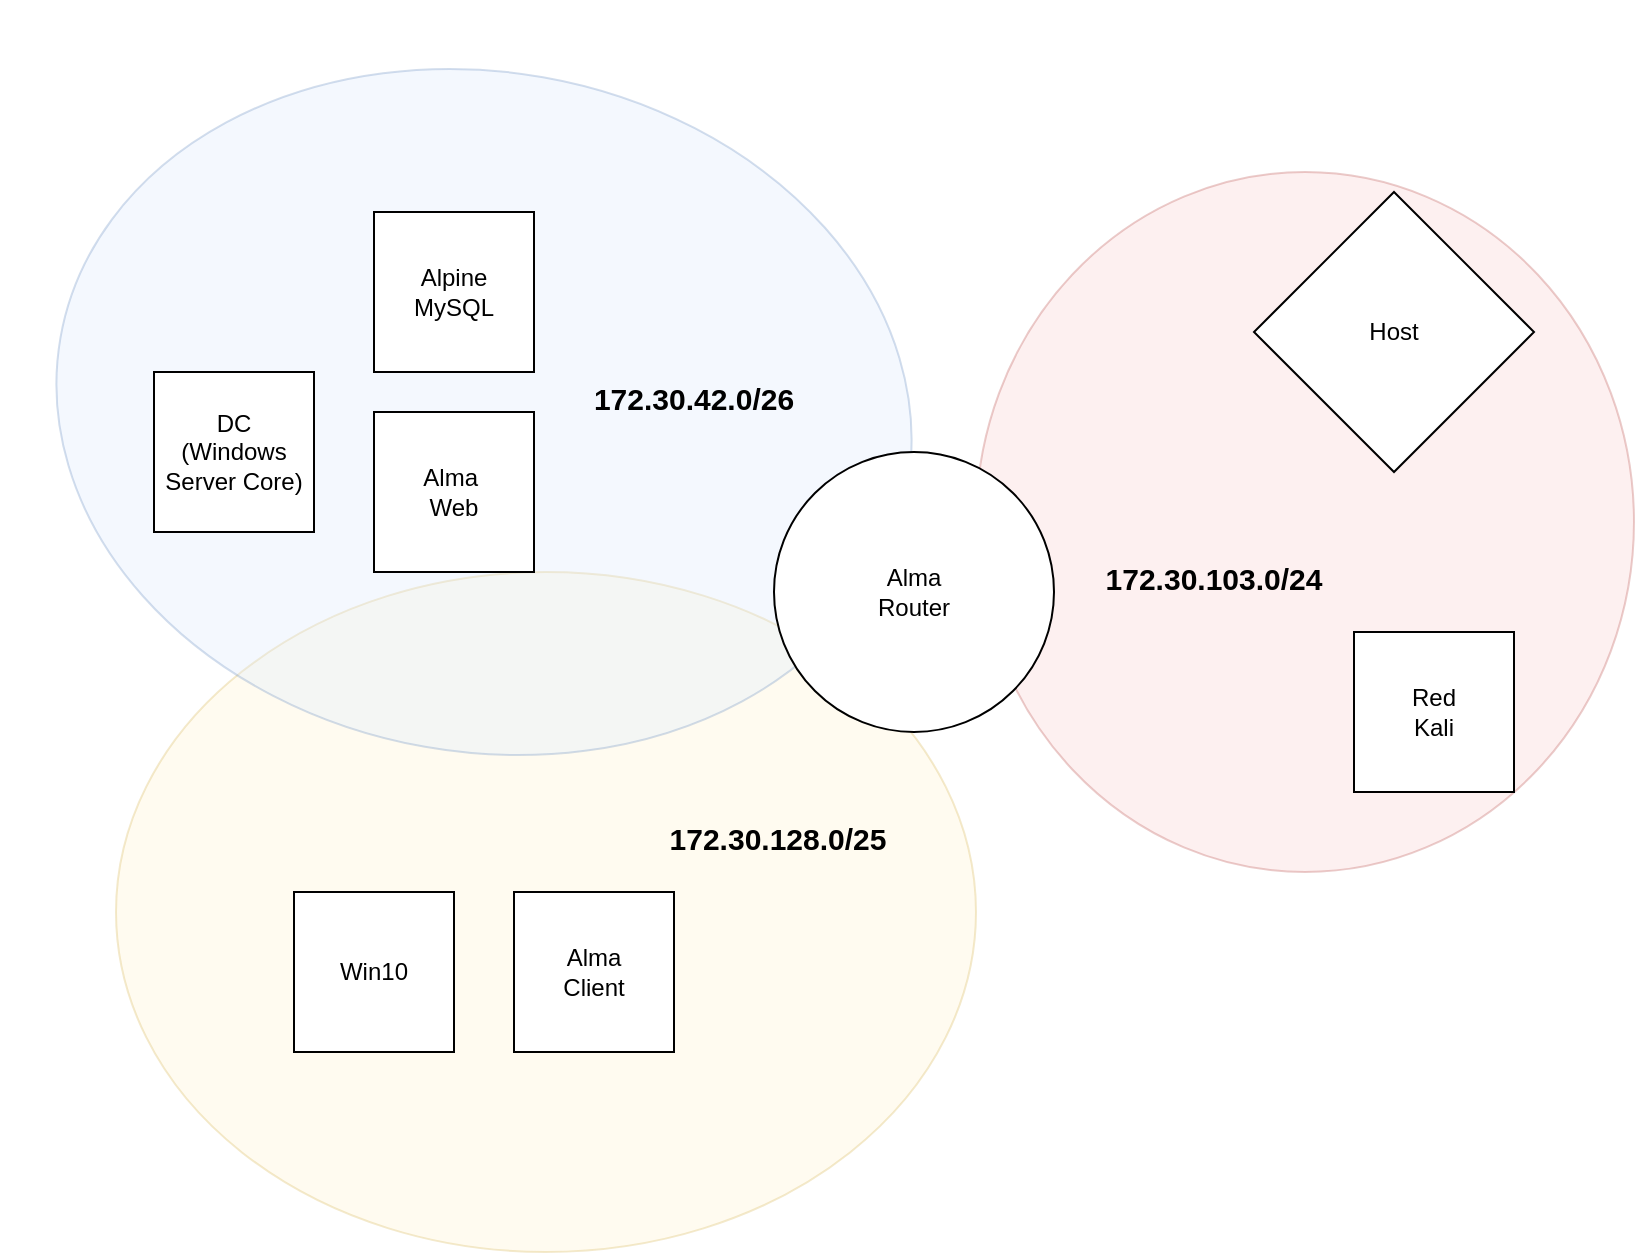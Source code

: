 <mxfile version="20.3.0" type="device"><diagram id="ld_233QGI8_kWVuAYu8P" name="Pagina-1"><mxGraphModel dx="2036" dy="782" grid="1" gridSize="10" guides="1" tooltips="1" connect="1" arrows="1" fold="1" page="1" pageScale="1" pageWidth="827" pageHeight="1169" math="0" shadow="0"><root><mxCell id="0"/><mxCell id="1" parent="0"/><mxCell id="uX4BIjo746ywbt0pbhI5-13" value="" style="ellipse;whiteSpace=wrap;html=1;fillColor=#f8cecc;strokeColor=#b85450;opacity=30;rotation=0;" parent="1" vertex="1"><mxGeometry x="481" y="200" width="329" height="350" as="geometry"/></mxCell><mxCell id="uX4BIjo746ywbt0pbhI5-9" value="" style="ellipse;whiteSpace=wrap;html=1;fillColor=#fff2cc;strokeColor=#d6b656;opacity=30;" parent="1" vertex="1"><mxGeometry x="51" y="400" width="430" height="340" as="geometry"/></mxCell><mxCell id="uX4BIjo746ywbt0pbhI5-10" value="" style="ellipse;whiteSpace=wrap;html=1;fillColor=#dae8fc;strokeColor=#6c8ebf;opacity=30;rotation=10;" parent="1" vertex="1"><mxGeometry x="20" y="150" width="430" height="340" as="geometry"/></mxCell><mxCell id="uX4BIjo746ywbt0pbhI5-1" value="Alma&lt;br&gt;Router" style="ellipse;whiteSpace=wrap;html=1;aspect=fixed;" parent="1" vertex="1"><mxGeometry x="380" y="340" width="140" height="140" as="geometry"/></mxCell><mxCell id="uX4BIjo746ywbt0pbhI5-2" value="Host" style="rhombus;whiteSpace=wrap;html=1;" parent="1" vertex="1"><mxGeometry x="620" y="210" width="140" height="140" as="geometry"/></mxCell><mxCell id="uX4BIjo746ywbt0pbhI5-3" value="Red&lt;br&gt;Kali" style="whiteSpace=wrap;html=1;aspect=fixed;" parent="1" vertex="1"><mxGeometry x="670" y="430" width="80" height="80" as="geometry"/></mxCell><mxCell id="uX4BIjo746ywbt0pbhI5-4" value="Alma&lt;br&gt;Client" style="whiteSpace=wrap;html=1;aspect=fixed;" parent="1" vertex="1"><mxGeometry x="250" y="560" width="80" height="80" as="geometry"/></mxCell><mxCell id="uX4BIjo746ywbt0pbhI5-5" value="Win10" style="whiteSpace=wrap;html=1;aspect=fixed;" parent="1" vertex="1"><mxGeometry x="140" y="560" width="80" height="80" as="geometry"/></mxCell><mxCell id="uX4BIjo746ywbt0pbhI5-6" value="DC&lt;br&gt;(Windows Server Core)" style="whiteSpace=wrap;html=1;aspect=fixed;" parent="1" vertex="1"><mxGeometry x="70" y="300" width="80" height="80" as="geometry"/></mxCell><mxCell id="uX4BIjo746ywbt0pbhI5-7" value="Alpine&lt;br&gt;MySQL" style="whiteSpace=wrap;html=1;aspect=fixed;" parent="1" vertex="1"><mxGeometry x="180" y="220" width="80" height="80" as="geometry"/></mxCell><mxCell id="uX4BIjo746ywbt0pbhI5-8" value="Alma&amp;nbsp;&lt;br&gt;Web" style="whiteSpace=wrap;html=1;aspect=fixed;" parent="1" vertex="1"><mxGeometry x="180" y="320" width="80" height="80" as="geometry"/></mxCell><mxCell id="uX4BIjo746ywbt0pbhI5-11" value="&lt;font style=&quot;font-size: 15px;&quot;&gt;&lt;b&gt;172.30.42.0/26&lt;/b&gt;&lt;/font&gt;" style="text;html=1;strokeColor=none;fillColor=none;align=center;verticalAlign=middle;whiteSpace=wrap;rounded=0;opacity=30;" parent="1" vertex="1"><mxGeometry x="290" y="290" width="100" height="45" as="geometry"/></mxCell><mxCell id="uX4BIjo746ywbt0pbhI5-12" value="&lt;font style=&quot;font-size: 15px;&quot;&gt;&lt;b&gt;172.30.128.0/25&lt;br&gt;&lt;/b&gt;&lt;/font&gt;" style="text;html=1;strokeColor=none;fillColor=none;align=center;verticalAlign=middle;whiteSpace=wrap;rounded=0;opacity=30;" parent="1" vertex="1"><mxGeometry x="314" y="510" width="136" height="45" as="geometry"/></mxCell><mxCell id="uX4BIjo746ywbt0pbhI5-14" value="&lt;font style=&quot;font-size: 15px;&quot;&gt;&lt;b&gt;172.30.103.0/24&lt;br&gt;&lt;/b&gt;&lt;/font&gt;" style="text;html=1;strokeColor=none;fillColor=none;align=center;verticalAlign=middle;whiteSpace=wrap;rounded=0;opacity=30;" parent="1" vertex="1"><mxGeometry x="550" y="380" width="100" height="45" as="geometry"/></mxCell></root></mxGraphModel></diagram></mxfile>